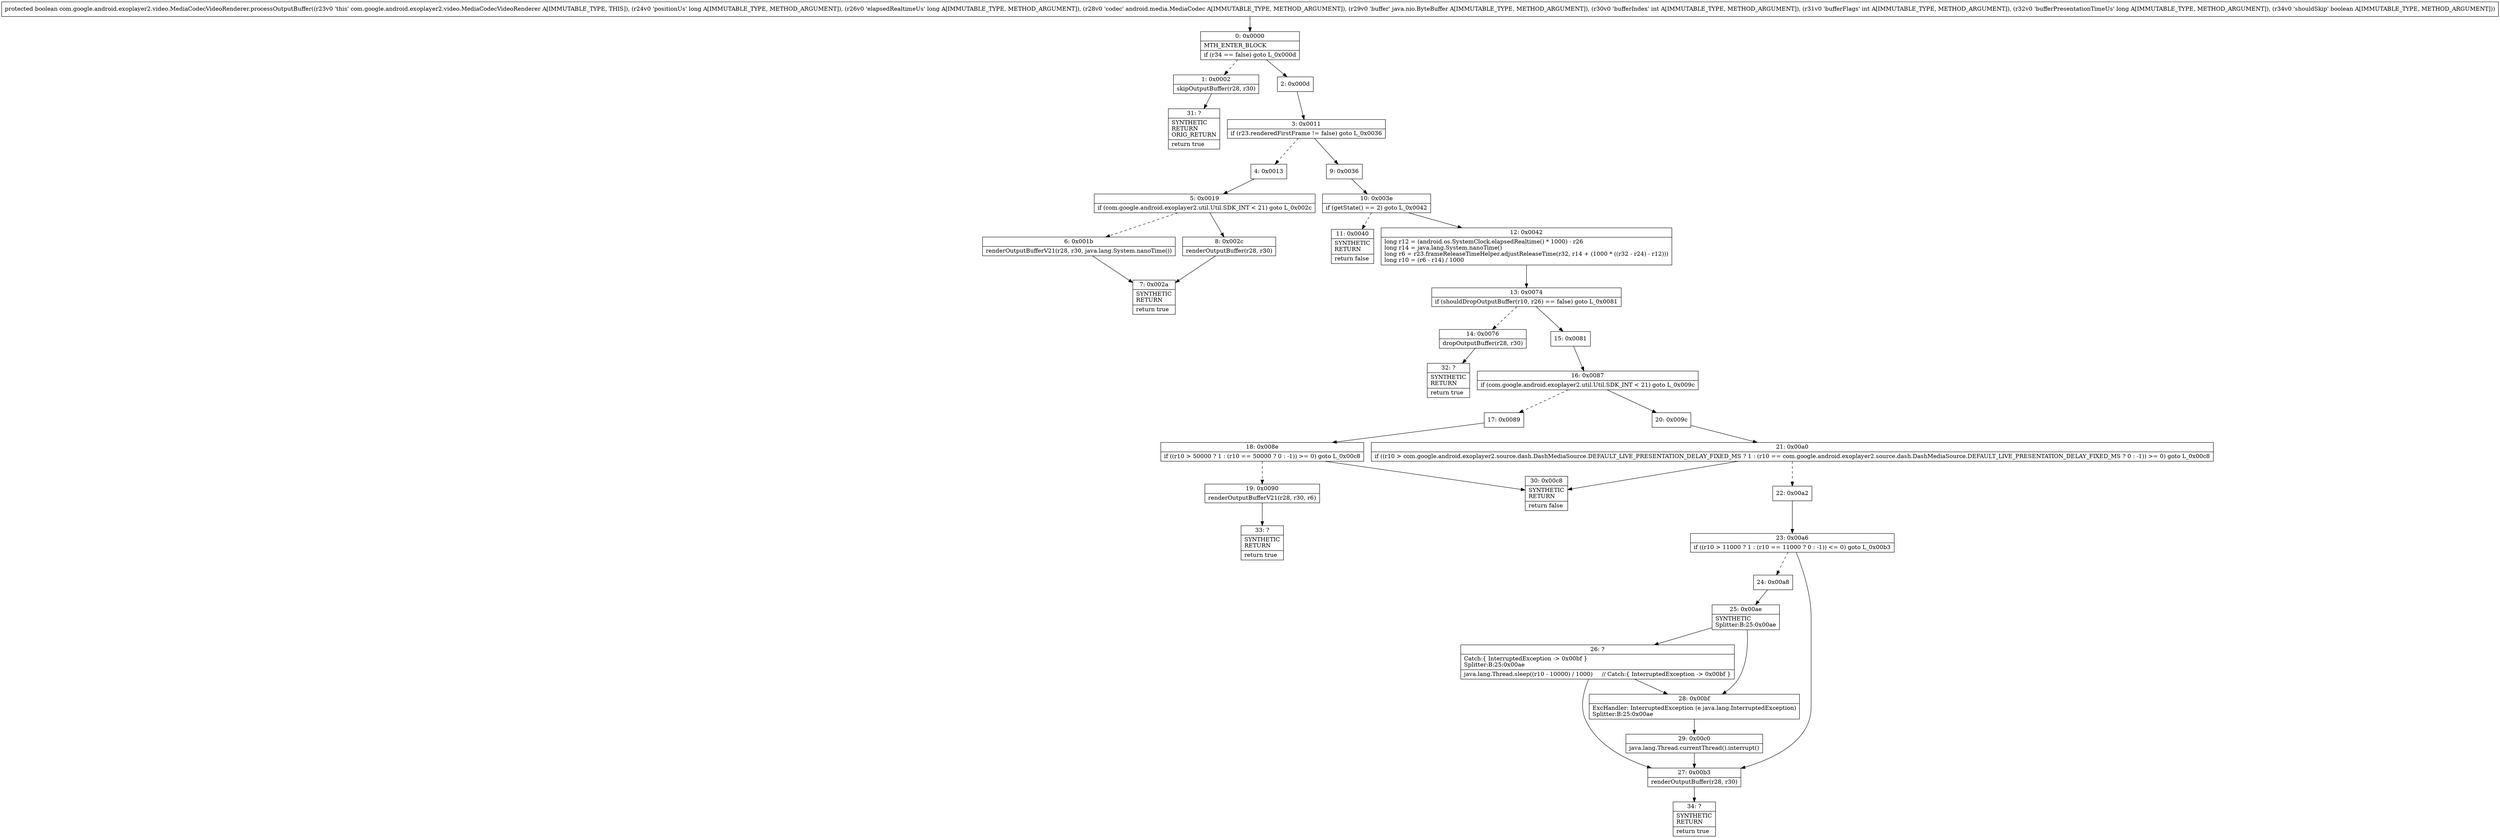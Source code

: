 digraph "CFG forcom.google.android.exoplayer2.video.MediaCodecVideoRenderer.processOutputBuffer(JJLandroid\/media\/MediaCodec;Ljava\/nio\/ByteBuffer;IIJZ)Z" {
Node_0 [shape=record,label="{0\:\ 0x0000|MTH_ENTER_BLOCK\l|if (r34 == false) goto L_0x000d\l}"];
Node_1 [shape=record,label="{1\:\ 0x0002|skipOutputBuffer(r28, r30)\l}"];
Node_2 [shape=record,label="{2\:\ 0x000d}"];
Node_3 [shape=record,label="{3\:\ 0x0011|if (r23.renderedFirstFrame != false) goto L_0x0036\l}"];
Node_4 [shape=record,label="{4\:\ 0x0013}"];
Node_5 [shape=record,label="{5\:\ 0x0019|if (com.google.android.exoplayer2.util.Util.SDK_INT \< 21) goto L_0x002c\l}"];
Node_6 [shape=record,label="{6\:\ 0x001b|renderOutputBufferV21(r28, r30, java.lang.System.nanoTime())\l}"];
Node_7 [shape=record,label="{7\:\ 0x002a|SYNTHETIC\lRETURN\l|return true\l}"];
Node_8 [shape=record,label="{8\:\ 0x002c|renderOutputBuffer(r28, r30)\l}"];
Node_9 [shape=record,label="{9\:\ 0x0036}"];
Node_10 [shape=record,label="{10\:\ 0x003e|if (getState() == 2) goto L_0x0042\l}"];
Node_11 [shape=record,label="{11\:\ 0x0040|SYNTHETIC\lRETURN\l|return false\l}"];
Node_12 [shape=record,label="{12\:\ 0x0042|long r12 = (android.os.SystemClock.elapsedRealtime() * 1000) \- r26\llong r14 = java.lang.System.nanoTime()\llong r6 = r23.frameReleaseTimeHelper.adjustReleaseTime(r32, r14 + (1000 * ((r32 \- r24) \- r12)))\llong r10 = (r6 \- r14) \/ 1000\l}"];
Node_13 [shape=record,label="{13\:\ 0x0074|if (shouldDropOutputBuffer(r10, r26) == false) goto L_0x0081\l}"];
Node_14 [shape=record,label="{14\:\ 0x0076|dropOutputBuffer(r28, r30)\l}"];
Node_15 [shape=record,label="{15\:\ 0x0081}"];
Node_16 [shape=record,label="{16\:\ 0x0087|if (com.google.android.exoplayer2.util.Util.SDK_INT \< 21) goto L_0x009c\l}"];
Node_17 [shape=record,label="{17\:\ 0x0089}"];
Node_18 [shape=record,label="{18\:\ 0x008e|if ((r10 \> 50000 ? 1 : (r10 == 50000 ? 0 : \-1)) \>= 0) goto L_0x00c8\l}"];
Node_19 [shape=record,label="{19\:\ 0x0090|renderOutputBufferV21(r28, r30, r6)\l}"];
Node_20 [shape=record,label="{20\:\ 0x009c}"];
Node_21 [shape=record,label="{21\:\ 0x00a0|if ((r10 \> com.google.android.exoplayer2.source.dash.DashMediaSource.DEFAULT_LIVE_PRESENTATION_DELAY_FIXED_MS ? 1 : (r10 == com.google.android.exoplayer2.source.dash.DashMediaSource.DEFAULT_LIVE_PRESENTATION_DELAY_FIXED_MS ? 0 : \-1)) \>= 0) goto L_0x00c8\l}"];
Node_22 [shape=record,label="{22\:\ 0x00a2}"];
Node_23 [shape=record,label="{23\:\ 0x00a6|if ((r10 \> 11000 ? 1 : (r10 == 11000 ? 0 : \-1)) \<= 0) goto L_0x00b3\l}"];
Node_24 [shape=record,label="{24\:\ 0x00a8}"];
Node_25 [shape=record,label="{25\:\ 0x00ae|SYNTHETIC\lSplitter:B:25:0x00ae\l}"];
Node_26 [shape=record,label="{26\:\ ?|Catch:\{ InterruptedException \-\> 0x00bf \}\lSplitter:B:25:0x00ae\l|java.lang.Thread.sleep((r10 \- 10000) \/ 1000)     \/\/ Catch:\{ InterruptedException \-\> 0x00bf \}\l}"];
Node_27 [shape=record,label="{27\:\ 0x00b3|renderOutputBuffer(r28, r30)\l}"];
Node_28 [shape=record,label="{28\:\ 0x00bf|ExcHandler: InterruptedException (e java.lang.InterruptedException)\lSplitter:B:25:0x00ae\l}"];
Node_29 [shape=record,label="{29\:\ 0x00c0|java.lang.Thread.currentThread().interrupt()\l}"];
Node_30 [shape=record,label="{30\:\ 0x00c8|SYNTHETIC\lRETURN\l|return false\l}"];
Node_31 [shape=record,label="{31\:\ ?|SYNTHETIC\lRETURN\lORIG_RETURN\l|return true\l}"];
Node_32 [shape=record,label="{32\:\ ?|SYNTHETIC\lRETURN\l|return true\l}"];
Node_33 [shape=record,label="{33\:\ ?|SYNTHETIC\lRETURN\l|return true\l}"];
Node_34 [shape=record,label="{34\:\ ?|SYNTHETIC\lRETURN\l|return true\l}"];
MethodNode[shape=record,label="{protected boolean com.google.android.exoplayer2.video.MediaCodecVideoRenderer.processOutputBuffer((r23v0 'this' com.google.android.exoplayer2.video.MediaCodecVideoRenderer A[IMMUTABLE_TYPE, THIS]), (r24v0 'positionUs' long A[IMMUTABLE_TYPE, METHOD_ARGUMENT]), (r26v0 'elapsedRealtimeUs' long A[IMMUTABLE_TYPE, METHOD_ARGUMENT]), (r28v0 'codec' android.media.MediaCodec A[IMMUTABLE_TYPE, METHOD_ARGUMENT]), (r29v0 'buffer' java.nio.ByteBuffer A[IMMUTABLE_TYPE, METHOD_ARGUMENT]), (r30v0 'bufferIndex' int A[IMMUTABLE_TYPE, METHOD_ARGUMENT]), (r31v0 'bufferFlags' int A[IMMUTABLE_TYPE, METHOD_ARGUMENT]), (r32v0 'bufferPresentationTimeUs' long A[IMMUTABLE_TYPE, METHOD_ARGUMENT]), (r34v0 'shouldSkip' boolean A[IMMUTABLE_TYPE, METHOD_ARGUMENT])) }"];
MethodNode -> Node_0;
Node_0 -> Node_1[style=dashed];
Node_0 -> Node_2;
Node_1 -> Node_31;
Node_2 -> Node_3;
Node_3 -> Node_4[style=dashed];
Node_3 -> Node_9;
Node_4 -> Node_5;
Node_5 -> Node_6[style=dashed];
Node_5 -> Node_8;
Node_6 -> Node_7;
Node_8 -> Node_7;
Node_9 -> Node_10;
Node_10 -> Node_11[style=dashed];
Node_10 -> Node_12;
Node_12 -> Node_13;
Node_13 -> Node_14[style=dashed];
Node_13 -> Node_15;
Node_14 -> Node_32;
Node_15 -> Node_16;
Node_16 -> Node_17[style=dashed];
Node_16 -> Node_20;
Node_17 -> Node_18;
Node_18 -> Node_19[style=dashed];
Node_18 -> Node_30;
Node_19 -> Node_33;
Node_20 -> Node_21;
Node_21 -> Node_22[style=dashed];
Node_21 -> Node_30;
Node_22 -> Node_23;
Node_23 -> Node_24[style=dashed];
Node_23 -> Node_27;
Node_24 -> Node_25;
Node_25 -> Node_26;
Node_25 -> Node_28;
Node_26 -> Node_27;
Node_26 -> Node_28;
Node_27 -> Node_34;
Node_28 -> Node_29;
Node_29 -> Node_27;
}

